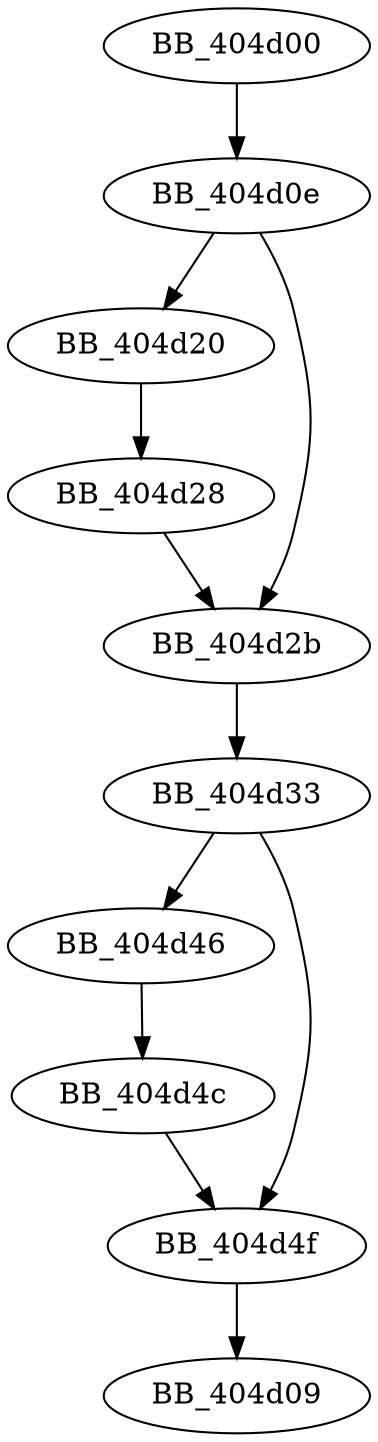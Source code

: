 DiGraph sub_404D00{
BB_404d00->BB_404d0e
BB_404d0e->BB_404d20
BB_404d0e->BB_404d2b
BB_404d20->BB_404d28
BB_404d28->BB_404d2b
BB_404d2b->BB_404d33
BB_404d33->BB_404d46
BB_404d33->BB_404d4f
BB_404d46->BB_404d4c
BB_404d4c->BB_404d4f
BB_404d4f->BB_404d09
}
